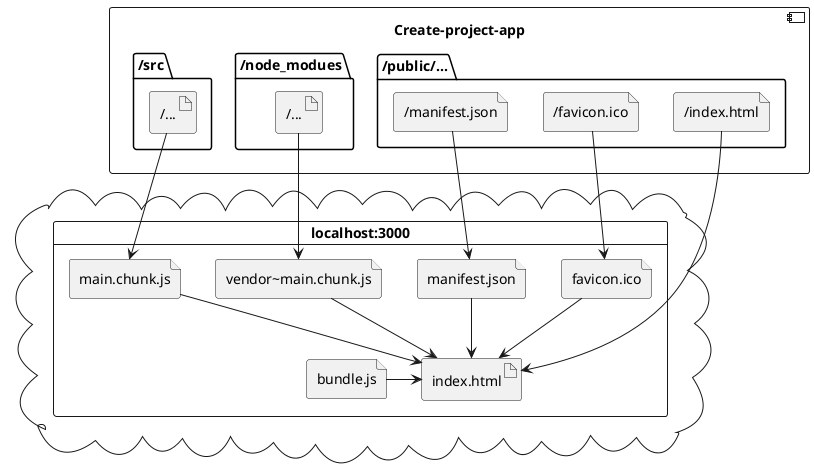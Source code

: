 @startuml packaging
component "Create-project-app" as project  {

    folder "/node_modues" {
        artifact "/..." as node_modules
    }
    folder "/src" {
        artifact "/..." as src
    }
    folder "/public/..." as public {
        file "/index.html" as public_index
        file "/favicon.ico" as public_favicon
        file "/manifest.json" as public_manifest
    }
}

cloud {
    card "localhost:3000" {
        file "manifest.json" as manifest
        file "main.chunk.js" as main
        file "favicon.ico" as favicon
        file "vendor~main.chunk.js" as vendor
        file "bundle.js" as bundle

        node_modules --> vendor
        src --> main
        public_favicon --> favicon
        public_manifest --> manifest

        artifact "index.html" as index {
            public_index --> index
            manifest --> index
            main --> index
            favicon --> index
            vendor --> index
            bundle -r-> index
        }
    }
}
@enduml